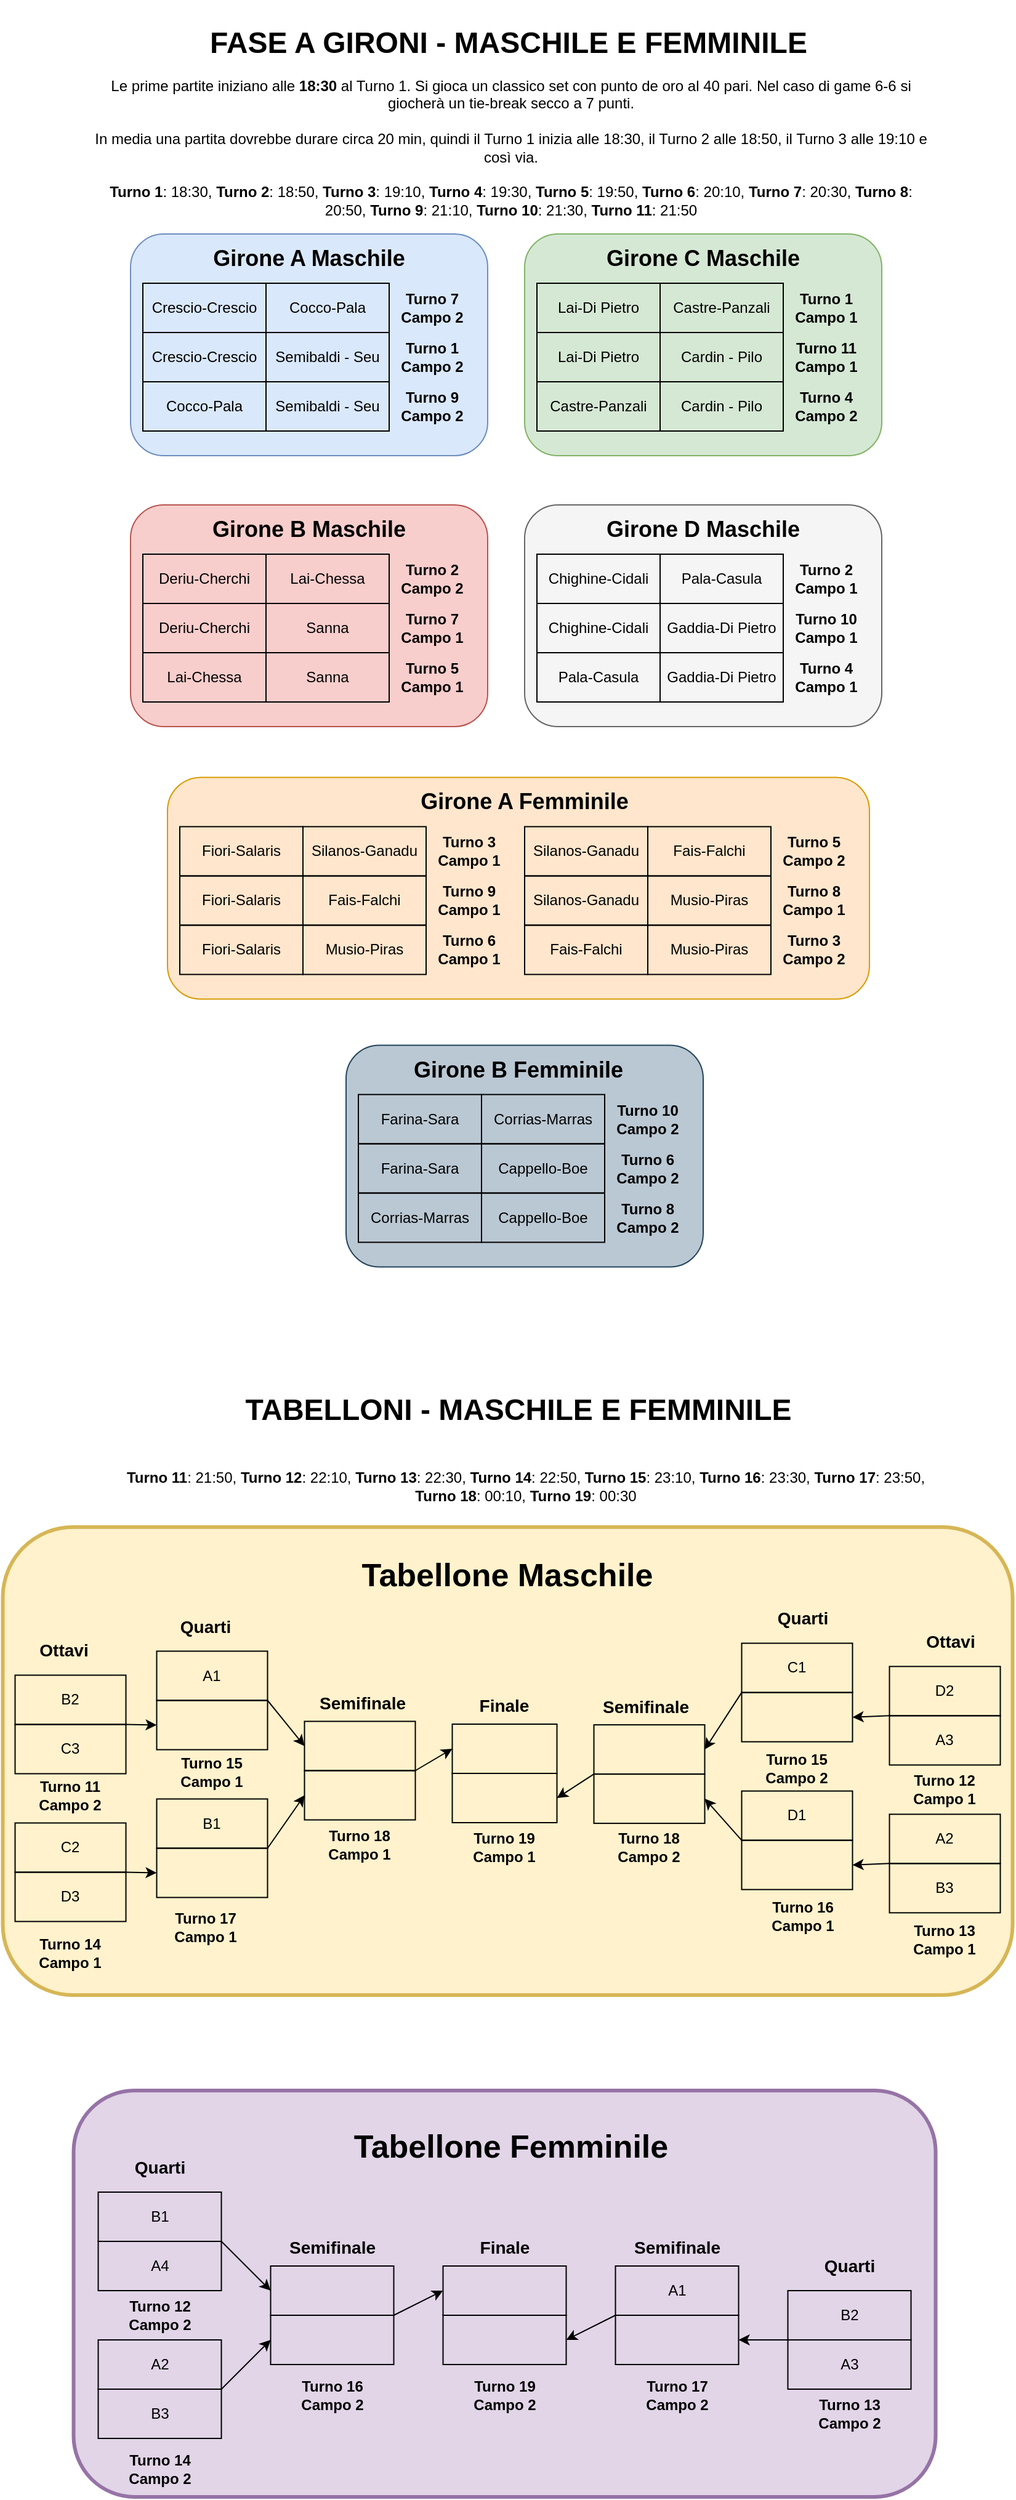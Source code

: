 <mxfile version="24.7.8">
  <diagram name="Page-1" id="IJISKyk7DGzWV0t8ksnG">
    <mxGraphModel dx="2419" dy="878" grid="1" gridSize="10" guides="1" tooltips="1" connect="1" arrows="1" fold="1" page="1" pageScale="1" pageWidth="850" pageHeight="1100" math="0" shadow="0">
      <root>
        <mxCell id="0" />
        <mxCell id="1" parent="0" />
        <mxCell id="NvWODb4dkaFiqPbID3Wd-205" value="" style="rounded=1;whiteSpace=wrap;html=1;fillColor=#e1d5e7;strokeColor=#9673a6;strokeWidth=3;" parent="1" vertex="1">
          <mxGeometry x="-776.25" y="1737.5" width="700" height="330" as="geometry" />
        </mxCell>
        <mxCell id="NvWODb4dkaFiqPbID3Wd-206" value="&lt;font style=&quot;font-size: 26px;&quot;&gt;&lt;b&gt;Tabellone Femminile&lt;br&gt;&lt;/b&gt;&lt;/font&gt;" style="text;html=1;align=center;verticalAlign=middle;whiteSpace=wrap;rounded=0;" parent="1" vertex="1">
          <mxGeometry x="-746.25" y="1762.5" width="650" height="40" as="geometry" />
        </mxCell>
        <mxCell id="NvWODb4dkaFiqPbID3Wd-200" value="" style="rounded=1;whiteSpace=wrap;html=1;fillColor=#f8cecc;strokeColor=#b85450;" parent="1" vertex="1">
          <mxGeometry x="-730" y="450" width="290" height="180" as="geometry" />
        </mxCell>
        <mxCell id="NvWODb4dkaFiqPbID3Wd-195" value="" style="rounded=1;whiteSpace=wrap;html=1;fillColor=#ffe6cc;strokeColor=#d79b00;" parent="1" vertex="1">
          <mxGeometry x="-700" y="671.25" width="570" height="180" as="geometry" />
        </mxCell>
        <mxCell id="NvWODb4dkaFiqPbID3Wd-202" value="" style="rounded=1;whiteSpace=wrap;html=1;fillColor=#fff2cc;strokeColor=#d6b656;glass=0;perimeterSpacing=0;strokeWidth=3;" parent="1" vertex="1">
          <mxGeometry x="-833.75" y="1280" width="820" height="380" as="geometry" />
        </mxCell>
        <mxCell id="NvWODb4dkaFiqPbID3Wd-196" value="" style="rounded=1;whiteSpace=wrap;html=1;fillColor=#bac8d3;strokeColor=#23445d;" parent="1" vertex="1">
          <mxGeometry x="-555" y="888.75" width="290" height="180" as="geometry" />
        </mxCell>
        <mxCell id="NvWODb4dkaFiqPbID3Wd-199" value="" style="rounded=1;whiteSpace=wrap;html=1;fillColor=#dae8fc;strokeColor=#6c8ebf;" parent="1" vertex="1">
          <mxGeometry x="-730" y="230" width="290" height="180" as="geometry" />
        </mxCell>
        <mxCell id="NvWODb4dkaFiqPbID3Wd-198" value="" style="rounded=1;whiteSpace=wrap;html=1;fillColor=#d5e8d4;strokeColor=#82b366;" parent="1" vertex="1">
          <mxGeometry x="-410" y="230" width="290" height="180" as="geometry" />
        </mxCell>
        <mxCell id="NvWODb4dkaFiqPbID3Wd-197" value="" style="rounded=1;whiteSpace=wrap;html=1;fillColor=#f5f5f5;fontColor=#333333;strokeColor=#666666;" parent="1" vertex="1">
          <mxGeometry x="-410" y="450" width="290" height="180" as="geometry" />
        </mxCell>
        <mxCell id="NvWODb4dkaFiqPbID3Wd-7" value="Crescio-Crescio" style="rounded=0;whiteSpace=wrap;html=1;fillColor=none;" parent="1" vertex="1">
          <mxGeometry x="-720" y="270" width="100" height="40" as="geometry" />
        </mxCell>
        <mxCell id="NvWODb4dkaFiqPbID3Wd-8" value="Cocco-Pala" style="rounded=0;whiteSpace=wrap;html=1;fillColor=none;" parent="1" vertex="1">
          <mxGeometry x="-620" y="270" width="100" height="40" as="geometry" />
        </mxCell>
        <mxCell id="NvWODb4dkaFiqPbID3Wd-9" value="Crescio-Crescio" style="rounded=0;whiteSpace=wrap;html=1;fillColor=none;" parent="1" vertex="1">
          <mxGeometry x="-720" y="310" width="100" height="40" as="geometry" />
        </mxCell>
        <mxCell id="NvWODb4dkaFiqPbID3Wd-10" value="Semibaldi - Seu" style="rounded=0;whiteSpace=wrap;html=1;fillColor=none;" parent="1" vertex="1">
          <mxGeometry x="-620" y="310" width="100" height="40" as="geometry" />
        </mxCell>
        <mxCell id="NvWODb4dkaFiqPbID3Wd-11" value="Cocco-Pala" style="rounded=0;whiteSpace=wrap;html=1;fillColor=none;" parent="1" vertex="1">
          <mxGeometry x="-720" y="350" width="100" height="40" as="geometry" />
        </mxCell>
        <mxCell id="NvWODb4dkaFiqPbID3Wd-12" value="Semibaldi - Seu" style="rounded=0;whiteSpace=wrap;html=1;fillColor=none;" parent="1" vertex="1">
          <mxGeometry x="-620" y="350" width="100" height="40" as="geometry" />
        </mxCell>
        <mxCell id="NvWODb4dkaFiqPbID3Wd-13" value="&lt;b&gt;&lt;font style=&quot;font-size: 18px;&quot;&gt;Girone A Maschile&lt;br&gt;&lt;/font&gt;&lt;/b&gt;" style="text;html=1;align=center;verticalAlign=middle;whiteSpace=wrap;rounded=0;" parent="1" vertex="1">
          <mxGeometry x="-720" y="230" width="270" height="40" as="geometry" />
        </mxCell>
        <mxCell id="NvWODb4dkaFiqPbID3Wd-14" value="Deriu-Cherchi" style="rounded=0;whiteSpace=wrap;html=1;fillColor=none;" parent="1" vertex="1">
          <mxGeometry x="-720" y="490" width="100" height="40" as="geometry" />
        </mxCell>
        <mxCell id="NvWODb4dkaFiqPbID3Wd-15" value="Lai-Chessa" style="rounded=0;whiteSpace=wrap;html=1;fillColor=none;" parent="1" vertex="1">
          <mxGeometry x="-620" y="490" width="100" height="40" as="geometry" />
        </mxCell>
        <mxCell id="NvWODb4dkaFiqPbID3Wd-16" value="Deriu-Cherchi" style="rounded=0;whiteSpace=wrap;html=1;fillColor=none;" parent="1" vertex="1">
          <mxGeometry x="-720" y="530" width="100" height="40" as="geometry" />
        </mxCell>
        <mxCell id="NvWODb4dkaFiqPbID3Wd-17" value="Sanna" style="rounded=0;whiteSpace=wrap;html=1;fillColor=none;" parent="1" vertex="1">
          <mxGeometry x="-620" y="530" width="100" height="40" as="geometry" />
        </mxCell>
        <mxCell id="NvWODb4dkaFiqPbID3Wd-18" value="Lai-Chessa" style="rounded=0;whiteSpace=wrap;html=1;fillColor=none;" parent="1" vertex="1">
          <mxGeometry x="-720" y="570" width="100" height="40" as="geometry" />
        </mxCell>
        <mxCell id="NvWODb4dkaFiqPbID3Wd-19" value="Sanna" style="rounded=0;whiteSpace=wrap;html=1;fillColor=none;" parent="1" vertex="1">
          <mxGeometry x="-620" y="570" width="100" height="40" as="geometry" />
        </mxCell>
        <mxCell id="NvWODb4dkaFiqPbID3Wd-20" value="&lt;b&gt;&lt;font style=&quot;font-size: 18px;&quot;&gt;Girone B Maschile&lt;br&gt;&lt;/font&gt;&lt;/b&gt;" style="text;html=1;align=center;verticalAlign=middle;whiteSpace=wrap;rounded=0;" parent="1" vertex="1">
          <mxGeometry x="-720" y="450" width="270" height="40" as="geometry" />
        </mxCell>
        <mxCell id="NvWODb4dkaFiqPbID3Wd-21" value="Lai-Di Pietro" style="rounded=0;whiteSpace=wrap;html=1;fillColor=none;" parent="1" vertex="1">
          <mxGeometry x="-400" y="270" width="100" height="40" as="geometry" />
        </mxCell>
        <mxCell id="NvWODb4dkaFiqPbID3Wd-22" value="Castre-Panzali" style="rounded=0;whiteSpace=wrap;html=1;fillColor=none;" parent="1" vertex="1">
          <mxGeometry x="-300" y="270" width="100" height="40" as="geometry" />
        </mxCell>
        <mxCell id="NvWODb4dkaFiqPbID3Wd-23" value="Lai-Di Pietro" style="rounded=0;whiteSpace=wrap;html=1;fillColor=none;" parent="1" vertex="1">
          <mxGeometry x="-400" y="310" width="100" height="40" as="geometry" />
        </mxCell>
        <mxCell id="NvWODb4dkaFiqPbID3Wd-24" value="Cardin - Pilo" style="rounded=0;whiteSpace=wrap;html=1;fillColor=none;" parent="1" vertex="1">
          <mxGeometry x="-300" y="310" width="100" height="40" as="geometry" />
        </mxCell>
        <mxCell id="NvWODb4dkaFiqPbID3Wd-25" value="Castre-Panzali" style="rounded=0;whiteSpace=wrap;html=1;fillColor=none;" parent="1" vertex="1">
          <mxGeometry x="-400" y="350" width="100" height="40" as="geometry" />
        </mxCell>
        <mxCell id="NvWODb4dkaFiqPbID3Wd-26" value="Cardin - Pilo" style="rounded=0;whiteSpace=wrap;html=1;fillColor=none;" parent="1" vertex="1">
          <mxGeometry x="-300" y="350" width="100" height="40" as="geometry" />
        </mxCell>
        <mxCell id="NvWODb4dkaFiqPbID3Wd-27" value="&lt;b&gt;&lt;font style=&quot;font-size: 18px;&quot;&gt;Girone C Maschile&lt;br&gt;&lt;/font&gt;&lt;/b&gt;" style="text;html=1;align=center;verticalAlign=middle;whiteSpace=wrap;rounded=0;" parent="1" vertex="1">
          <mxGeometry x="-400" y="230" width="270" height="40" as="geometry" />
        </mxCell>
        <mxCell id="NvWODb4dkaFiqPbID3Wd-28" value="Chighine-Cidali" style="rounded=0;whiteSpace=wrap;html=1;fillColor=none;" parent="1" vertex="1">
          <mxGeometry x="-400" y="490" width="100" height="40" as="geometry" />
        </mxCell>
        <mxCell id="NvWODb4dkaFiqPbID3Wd-29" value="Pala-Casula" style="rounded=0;whiteSpace=wrap;html=1;fillColor=none;" parent="1" vertex="1">
          <mxGeometry x="-300" y="490" width="100" height="40" as="geometry" />
        </mxCell>
        <mxCell id="NvWODb4dkaFiqPbID3Wd-30" value="Chighine-Cidali" style="rounded=0;whiteSpace=wrap;html=1;fillColor=none;" parent="1" vertex="1">
          <mxGeometry x="-400" y="530" width="100" height="40" as="geometry" />
        </mxCell>
        <mxCell id="NvWODb4dkaFiqPbID3Wd-31" value="Gaddia-Di Pietro" style="rounded=0;whiteSpace=wrap;html=1;fillColor=none;" parent="1" vertex="1">
          <mxGeometry x="-300" y="530" width="100" height="40" as="geometry" />
        </mxCell>
        <mxCell id="NvWODb4dkaFiqPbID3Wd-32" value="Pala-Casula" style="rounded=0;whiteSpace=wrap;html=1;fillColor=none;" parent="1" vertex="1">
          <mxGeometry x="-400" y="570" width="100" height="40" as="geometry" />
        </mxCell>
        <mxCell id="NvWODb4dkaFiqPbID3Wd-33" value="Gaddia-Di Pietro" style="rounded=0;whiteSpace=wrap;html=1;fillColor=none;" parent="1" vertex="1">
          <mxGeometry x="-300" y="570" width="100" height="40" as="geometry" />
        </mxCell>
        <mxCell id="NvWODb4dkaFiqPbID3Wd-34" value="&lt;b&gt;&lt;font style=&quot;font-size: 18px;&quot;&gt;Girone D Maschile&lt;br&gt;&lt;/font&gt;&lt;/b&gt;" style="text;html=1;align=center;verticalAlign=middle;whiteSpace=wrap;rounded=0;" parent="1" vertex="1">
          <mxGeometry x="-400" y="450" width="270" height="40" as="geometry" />
        </mxCell>
        <mxCell id="NvWODb4dkaFiqPbID3Wd-36" value="" style="rounded=0;whiteSpace=wrap;html=1;fillColor=none;" parent="1" vertex="1">
          <mxGeometry x="-588.75" y="1437.75" width="90" height="40" as="geometry" />
        </mxCell>
        <mxCell id="NvWODb4dkaFiqPbID3Wd-37" value="" style="rounded=0;whiteSpace=wrap;html=1;fillColor=none;" parent="1" vertex="1">
          <mxGeometry x="-588.75" y="1477.75" width="90" height="40" as="geometry" />
        </mxCell>
        <mxCell id="NvWODb4dkaFiqPbID3Wd-38" value="&lt;div&gt;A1&lt;br&gt;&lt;/div&gt;" style="rounded=0;whiteSpace=wrap;html=1;fillColor=none;" parent="1" vertex="1">
          <mxGeometry x="-708.75" y="1380.75" width="90" height="40" as="geometry" />
        </mxCell>
        <mxCell id="NvWODb4dkaFiqPbID3Wd-39" value="" style="rounded=0;whiteSpace=wrap;html=1;fillColor=none;" parent="1" vertex="1">
          <mxGeometry x="-708.75" y="1420.75" width="90" height="40" as="geometry" />
        </mxCell>
        <mxCell id="NvWODb4dkaFiqPbID3Wd-40" value="B1" style="rounded=0;whiteSpace=wrap;html=1;fillColor=none;" parent="1" vertex="1">
          <mxGeometry x="-708.75" y="1500.75" width="90" height="40" as="geometry" />
        </mxCell>
        <mxCell id="NvWODb4dkaFiqPbID3Wd-41" value="" style="rounded=0;whiteSpace=wrap;html=1;fillColor=none;" parent="1" vertex="1">
          <mxGeometry x="-708.75" y="1540.75" width="90" height="40" as="geometry" />
        </mxCell>
        <mxCell id="NvWODb4dkaFiqPbID3Wd-42" value="C2" style="rounded=0;whiteSpace=wrap;html=1;fillColor=none;" parent="1" vertex="1">
          <mxGeometry x="-823.75" y="1520.25" width="90" height="40" as="geometry" />
        </mxCell>
        <mxCell id="NvWODb4dkaFiqPbID3Wd-43" value="D3" style="rounded=0;whiteSpace=wrap;html=1;fillColor=none;" parent="1" vertex="1">
          <mxGeometry x="-823.75" y="1560.25" width="90" height="40" as="geometry" />
        </mxCell>
        <mxCell id="NvWODb4dkaFiqPbID3Wd-50" value="B2" style="rounded=0;whiteSpace=wrap;html=1;fillColor=none;" parent="1" vertex="1">
          <mxGeometry x="-823.75" y="1400.25" width="90" height="40" as="geometry" />
        </mxCell>
        <mxCell id="NvWODb4dkaFiqPbID3Wd-51" value="C3" style="rounded=0;whiteSpace=wrap;html=1;fillColor=none;" parent="1" vertex="1">
          <mxGeometry x="-823.75" y="1440.25" width="90" height="40" as="geometry" />
        </mxCell>
        <mxCell id="NvWODb4dkaFiqPbID3Wd-72" value="" style="rounded=0;whiteSpace=wrap;html=1;fillColor=none;" parent="1" vertex="1">
          <mxGeometry x="-468.75" y="1440" width="85" height="40" as="geometry" />
        </mxCell>
        <mxCell id="NvWODb4dkaFiqPbID3Wd-73" value="" style="rounded=0;whiteSpace=wrap;html=1;fillColor=none;" parent="1" vertex="1">
          <mxGeometry x="-468.75" y="1480" width="85" height="40" as="geometry" />
        </mxCell>
        <mxCell id="NvWODb4dkaFiqPbID3Wd-74" value="" style="rounded=0;whiteSpace=wrap;html=1;fillColor=none;" parent="1" vertex="1">
          <mxGeometry x="-353.75" y="1440.56" width="90" height="40" as="geometry" />
        </mxCell>
        <mxCell id="NvWODb4dkaFiqPbID3Wd-75" value="" style="rounded=0;whiteSpace=wrap;html=1;fillColor=none;" parent="1" vertex="1">
          <mxGeometry x="-353.75" y="1480.56" width="90" height="40" as="geometry" />
        </mxCell>
        <mxCell id="NvWODb4dkaFiqPbID3Wd-76" value="" style="endArrow=classic;html=1;rounded=0;exitX=1;exitY=1;exitDx=0;exitDy=0;" parent="1" source="NvWODb4dkaFiqPbID3Wd-36" edge="1">
          <mxGeometry width="50" height="50" relative="1" as="geometry">
            <mxPoint x="-448.75" y="1480" as="sourcePoint" />
            <mxPoint x="-468.75" y="1460" as="targetPoint" />
          </mxGeometry>
        </mxCell>
        <mxCell id="NvWODb4dkaFiqPbID3Wd-77" value="" style="endArrow=classic;html=1;rounded=0;exitX=0;exitY=0;exitDx=0;exitDy=0;entryX=1;entryY=0.5;entryDx=0;entryDy=0;" parent="1" source="NvWODb4dkaFiqPbID3Wd-75" target="NvWODb4dkaFiqPbID3Wd-73" edge="1">
          <mxGeometry width="50" height="50" relative="1" as="geometry">
            <mxPoint x="-498.75" y="1490" as="sourcePoint" />
            <mxPoint x="-458.75" y="1470" as="targetPoint" />
          </mxGeometry>
        </mxCell>
        <mxCell id="NvWODb4dkaFiqPbID3Wd-78" value="&lt;div&gt;&lt;b&gt;&lt;font style=&quot;font-size: 14px;&quot;&gt;Finale&lt;/font&gt;&lt;/b&gt;&lt;/div&gt;" style="text;html=1;align=center;verticalAlign=middle;whiteSpace=wrap;rounded=0;" parent="1" vertex="1">
          <mxGeometry x="-468.75" y="1410" width="85" height="30" as="geometry" />
        </mxCell>
        <mxCell id="NvWODb4dkaFiqPbID3Wd-80" value="&lt;b&gt;&lt;font style=&quot;font-size: 14px;&quot;&gt;Semifinale&lt;/font&gt;&lt;/b&gt;" style="text;html=1;align=center;verticalAlign=middle;whiteSpace=wrap;rounded=0;" parent="1" vertex="1">
          <mxGeometry x="-353.75" y="1410.56" width="85" height="30" as="geometry" />
        </mxCell>
        <mxCell id="NvWODb4dkaFiqPbID3Wd-81" value="&lt;b&gt;&lt;font style=&quot;font-size: 14px;&quot;&gt;Semifinale&lt;/font&gt;&lt;/b&gt;" style="text;html=1;align=center;verticalAlign=middle;whiteSpace=wrap;rounded=0;" parent="1" vertex="1">
          <mxGeometry x="-583.75" y="1407.75" width="85" height="30" as="geometry" />
        </mxCell>
        <mxCell id="NvWODb4dkaFiqPbID3Wd-82" value="" style="endArrow=classic;html=1;rounded=0;exitX=1;exitY=0;exitDx=0;exitDy=0;entryX=0;entryY=0.5;entryDx=0;entryDy=0;" parent="1" source="NvWODb4dkaFiqPbID3Wd-39" target="NvWODb4dkaFiqPbID3Wd-36" edge="1">
          <mxGeometry width="50" height="50" relative="1" as="geometry">
            <mxPoint x="-658.75" y="1567.75" as="sourcePoint" />
            <mxPoint x="-608.75" y="1517.75" as="targetPoint" />
          </mxGeometry>
        </mxCell>
        <mxCell id="NvWODb4dkaFiqPbID3Wd-83" value="" style="endArrow=classic;html=1;rounded=0;exitX=1;exitY=0;exitDx=0;exitDy=0;entryX=0;entryY=0.5;entryDx=0;entryDy=0;" parent="1" source="NvWODb4dkaFiqPbID3Wd-41" target="NvWODb4dkaFiqPbID3Wd-37" edge="1">
          <mxGeometry width="50" height="50" relative="1" as="geometry">
            <mxPoint x="-658.75" y="1567.75" as="sourcePoint" />
            <mxPoint x="-608.75" y="1517.75" as="targetPoint" />
          </mxGeometry>
        </mxCell>
        <mxCell id="NvWODb4dkaFiqPbID3Wd-85" value="&lt;div style=&quot;font-size: 13px;&quot;&gt;&lt;font size=&quot;1&quot;&gt;&lt;b style=&quot;font-size: 14px;&quot;&gt;Quarti&lt;/b&gt;&lt;/font&gt;&lt;/div&gt;" style="text;html=1;align=center;verticalAlign=middle;whiteSpace=wrap;rounded=0;" parent="1" vertex="1">
          <mxGeometry x="-718.75" y="1345.75" width="100" height="30" as="geometry" />
        </mxCell>
        <mxCell id="NvWODb4dkaFiqPbID3Wd-86" value="" style="endArrow=classic;html=1;rounded=0;exitX=1;exitY=0;exitDx=0;exitDy=0;entryX=0;entryY=0.5;entryDx=0;entryDy=0;" parent="1" source="NvWODb4dkaFiqPbID3Wd-43" target="NvWODb4dkaFiqPbID3Wd-41" edge="1">
          <mxGeometry width="50" height="50" relative="1" as="geometry">
            <mxPoint x="-578.75" y="1630.75" as="sourcePoint" />
            <mxPoint x="-528.75" y="1580.75" as="targetPoint" />
          </mxGeometry>
        </mxCell>
        <mxCell id="NvWODb4dkaFiqPbID3Wd-88" value="" style="endArrow=classic;html=1;rounded=0;exitX=1;exitY=0;exitDx=0;exitDy=0;entryX=0;entryY=0.5;entryDx=0;entryDy=0;" parent="1" source="NvWODb4dkaFiqPbID3Wd-51" target="NvWODb4dkaFiqPbID3Wd-39" edge="1">
          <mxGeometry width="50" height="50" relative="1" as="geometry">
            <mxPoint x="-758.75" y="1525.75" as="sourcePoint" />
            <mxPoint x="-708.75" y="1530.75" as="targetPoint" />
          </mxGeometry>
        </mxCell>
        <mxCell id="NvWODb4dkaFiqPbID3Wd-89" value="C1" style="rounded=0;whiteSpace=wrap;html=1;fillColor=none;" parent="1" vertex="1">
          <mxGeometry x="-233.75" y="1374.31" width="90" height="40" as="geometry" />
        </mxCell>
        <mxCell id="NvWODb4dkaFiqPbID3Wd-90" value="" style="rounded=0;whiteSpace=wrap;html=1;fillColor=none;" parent="1" vertex="1">
          <mxGeometry x="-233.75" y="1414.31" width="90" height="40" as="geometry" />
        </mxCell>
        <mxCell id="NvWODb4dkaFiqPbID3Wd-91" value="D1" style="rounded=0;whiteSpace=wrap;html=1;fillColor=none;" parent="1" vertex="1">
          <mxGeometry x="-233.75" y="1494.31" width="90" height="40" as="geometry" />
        </mxCell>
        <mxCell id="NvWODb4dkaFiqPbID3Wd-92" value="" style="rounded=0;whiteSpace=wrap;html=1;fillColor=none;" parent="1" vertex="1">
          <mxGeometry x="-233.75" y="1534.31" width="90" height="40" as="geometry" />
        </mxCell>
        <mxCell id="NvWODb4dkaFiqPbID3Wd-93" value="&lt;div style=&quot;font-size: 13px;&quot;&gt;&lt;font size=&quot;1&quot;&gt;&lt;b style=&quot;font-size: 14px;&quot;&gt;Quarti&lt;/b&gt;&lt;/font&gt;&lt;/div&gt;" style="text;html=1;align=center;verticalAlign=middle;whiteSpace=wrap;rounded=0;" parent="1" vertex="1">
          <mxGeometry x="-233.75" y="1339.31" width="100" height="30" as="geometry" />
        </mxCell>
        <mxCell id="NvWODb4dkaFiqPbID3Wd-94" value="" style="endArrow=classic;html=1;rounded=0;exitX=0;exitY=0;exitDx=0;exitDy=0;entryX=1;entryY=0.5;entryDx=0;entryDy=0;" parent="1" source="NvWODb4dkaFiqPbID3Wd-90" target="NvWODb4dkaFiqPbID3Wd-74" edge="1">
          <mxGeometry width="50" height="50" relative="1" as="geometry">
            <mxPoint x="-323.75" y="1600.56" as="sourcePoint" />
            <mxPoint x="-273.75" y="1550.56" as="targetPoint" />
          </mxGeometry>
        </mxCell>
        <mxCell id="NvWODb4dkaFiqPbID3Wd-95" value="" style="endArrow=classic;html=1;rounded=0;exitX=0;exitY=0;exitDx=0;exitDy=0;entryX=1;entryY=0.5;entryDx=0;entryDy=0;" parent="1" source="NvWODb4dkaFiqPbID3Wd-92" target="NvWODb4dkaFiqPbID3Wd-75" edge="1">
          <mxGeometry width="50" height="50" relative="1" as="geometry">
            <mxPoint x="-323.75" y="1600.56" as="sourcePoint" />
            <mxPoint x="-273.75" y="1550.56" as="targetPoint" />
          </mxGeometry>
        </mxCell>
        <mxCell id="NvWODb4dkaFiqPbID3Wd-96" value="A2" style="rounded=0;whiteSpace=wrap;html=1;fillColor=none;" parent="1" vertex="1">
          <mxGeometry x="-113.75" y="1513.18" width="90" height="40" as="geometry" />
        </mxCell>
        <mxCell id="NvWODb4dkaFiqPbID3Wd-97" value="B3" style="rounded=0;whiteSpace=wrap;html=1;fillColor=none;" parent="1" vertex="1">
          <mxGeometry x="-113.75" y="1553.18" width="90" height="40" as="geometry" />
        </mxCell>
        <mxCell id="NvWODb4dkaFiqPbID3Wd-98" value="D2" style="rounded=0;whiteSpace=wrap;html=1;fillColor=none;" parent="1" vertex="1">
          <mxGeometry x="-113.75" y="1393.18" width="90" height="40" as="geometry" />
        </mxCell>
        <mxCell id="NvWODb4dkaFiqPbID3Wd-99" value="A3" style="rounded=0;whiteSpace=wrap;html=1;fillColor=none;" parent="1" vertex="1">
          <mxGeometry x="-113.75" y="1433.18" width="90" height="40" as="geometry" />
        </mxCell>
        <mxCell id="NvWODb4dkaFiqPbID3Wd-102" value="" style="endArrow=classic;html=1;rounded=0;exitX=0;exitY=0;exitDx=0;exitDy=0;entryX=1;entryY=0.5;entryDx=0;entryDy=0;" parent="1" source="NvWODb4dkaFiqPbID3Wd-99" target="NvWODb4dkaFiqPbID3Wd-90" edge="1">
          <mxGeometry width="50" height="50" relative="1" as="geometry">
            <mxPoint x="-503.75" y="1639.31" as="sourcePoint" />
            <mxPoint x="-453.75" y="1589.31" as="targetPoint" />
          </mxGeometry>
        </mxCell>
        <mxCell id="NvWODb4dkaFiqPbID3Wd-103" value="" style="endArrow=classic;html=1;rounded=0;exitX=0;exitY=0;exitDx=0;exitDy=0;entryX=1;entryY=0.5;entryDx=0;entryDy=0;" parent="1" source="NvWODb4dkaFiqPbID3Wd-97" target="NvWODb4dkaFiqPbID3Wd-92" edge="1">
          <mxGeometry width="50" height="50" relative="1" as="geometry">
            <mxPoint x="-333.75" y="1659.31" as="sourcePoint" />
            <mxPoint x="-283.75" y="1609.31" as="targetPoint" />
          </mxGeometry>
        </mxCell>
        <mxCell id="NvWODb4dkaFiqPbID3Wd-104" value="&lt;font style=&quot;font-size: 14px;&quot;&gt;&lt;b&gt;Ottavi&lt;/b&gt;&lt;/font&gt;" style="text;html=1;align=center;verticalAlign=middle;whiteSpace=wrap;rounded=0;" parent="1" vertex="1">
          <mxGeometry x="-833.75" y="1365.25" width="100" height="30" as="geometry" />
        </mxCell>
        <mxCell id="NvWODb4dkaFiqPbID3Wd-105" value="&lt;font style=&quot;font-size: 14px;&quot;&gt;&lt;b&gt;Ottavi&lt;/b&gt;&lt;/font&gt;" style="text;html=1;align=center;verticalAlign=middle;whiteSpace=wrap;rounded=0;" parent="1" vertex="1">
          <mxGeometry x="-113.75" y="1358.18" width="100" height="30" as="geometry" />
        </mxCell>
        <mxCell id="NvWODb4dkaFiqPbID3Wd-114" value="Fiori-Salaris" style="rounded=0;whiteSpace=wrap;html=1;fillColor=none;" parent="1" vertex="1">
          <mxGeometry x="-690" y="711.25" width="100" height="40" as="geometry" />
        </mxCell>
        <mxCell id="NvWODb4dkaFiqPbID3Wd-115" value="Silanos-Ganadu" style="rounded=0;whiteSpace=wrap;html=1;fillColor=none;" parent="1" vertex="1">
          <mxGeometry x="-590" y="711.25" width="100" height="40" as="geometry" />
        </mxCell>
        <mxCell id="NvWODb4dkaFiqPbID3Wd-116" value="Fiori-Salaris" style="rounded=0;whiteSpace=wrap;html=1;fillColor=none;" parent="1" vertex="1">
          <mxGeometry x="-690" y="751.25" width="100" height="40" as="geometry" />
        </mxCell>
        <mxCell id="NvWODb4dkaFiqPbID3Wd-117" value="Fais-Falchi" style="rounded=0;whiteSpace=wrap;html=1;fillColor=none;" parent="1" vertex="1">
          <mxGeometry x="-590" y="751.25" width="100" height="40" as="geometry" />
        </mxCell>
        <mxCell id="NvWODb4dkaFiqPbID3Wd-118" value="Fiori-Salaris" style="rounded=0;whiteSpace=wrap;html=1;fillColor=none;" parent="1" vertex="1">
          <mxGeometry x="-690" y="791.25" width="100" height="40" as="geometry" />
        </mxCell>
        <mxCell id="NvWODb4dkaFiqPbID3Wd-119" value="Musio-Piras" style="rounded=0;whiteSpace=wrap;html=1;fillColor=none;" parent="1" vertex="1">
          <mxGeometry x="-590" y="791.25" width="100" height="40" as="geometry" />
        </mxCell>
        <mxCell id="NvWODb4dkaFiqPbID3Wd-120" value="&lt;b&gt;&lt;font style=&quot;font-size: 18px;&quot;&gt;Girone A Femminile&lt;br&gt;&lt;/font&gt;&lt;/b&gt;" style="text;html=1;align=center;verticalAlign=middle;whiteSpace=wrap;rounded=0;" parent="1" vertex="1">
          <mxGeometry x="-690" y="671.25" width="560" height="40" as="geometry" />
        </mxCell>
        <mxCell id="NvWODb4dkaFiqPbID3Wd-139" value="&lt;b&gt;&lt;font style=&quot;font-size: 18px;&quot;&gt;Girone B Femminile&lt;br&gt;&lt;/font&gt;&lt;/b&gt;" style="text;html=1;align=center;verticalAlign=middle;whiteSpace=wrap;rounded=0;" parent="1" vertex="1">
          <mxGeometry x="-545" y="888.75" width="260" height="40" as="geometry" />
        </mxCell>
        <mxCell id="NvWODb4dkaFiqPbID3Wd-140" value="" style="rounded=0;whiteSpace=wrap;html=1;fillColor=none;" parent="1" vertex="1">
          <mxGeometry x="-616.25" y="1880" width="100" height="40" as="geometry" />
        </mxCell>
        <mxCell id="NvWODb4dkaFiqPbID3Wd-141" value="" style="rounded=0;whiteSpace=wrap;html=1;fillColor=none;" parent="1" vertex="1">
          <mxGeometry x="-616.25" y="1920" width="100" height="40" as="geometry" />
        </mxCell>
        <mxCell id="NvWODb4dkaFiqPbID3Wd-142" value="B1" style="rounded=0;whiteSpace=wrap;html=1;fillColor=none;" parent="1" vertex="1">
          <mxGeometry x="-756.25" y="1820" width="100" height="40" as="geometry" />
        </mxCell>
        <mxCell id="NvWODb4dkaFiqPbID3Wd-143" value="A4" style="rounded=0;whiteSpace=wrap;html=1;fillColor=none;" parent="1" vertex="1">
          <mxGeometry x="-756.25" y="1860" width="100" height="40" as="geometry" />
        </mxCell>
        <mxCell id="NvWODb4dkaFiqPbID3Wd-144" value="A2" style="rounded=0;whiteSpace=wrap;html=1;fillColor=none;" parent="1" vertex="1">
          <mxGeometry x="-756.25" y="1940" width="100" height="40" as="geometry" />
        </mxCell>
        <mxCell id="NvWODb4dkaFiqPbID3Wd-145" value="B3" style="rounded=0;whiteSpace=wrap;html=1;fillColor=none;" parent="1" vertex="1">
          <mxGeometry x="-756.25" y="1980" width="100" height="40" as="geometry" />
        </mxCell>
        <mxCell id="NvWODb4dkaFiqPbID3Wd-146" value="" style="rounded=0;whiteSpace=wrap;html=1;fillColor=none;" parent="1" vertex="1">
          <mxGeometry x="-476.25" y="1880" width="100" height="40" as="geometry" />
        </mxCell>
        <mxCell id="NvWODb4dkaFiqPbID3Wd-147" value="" style="rounded=0;whiteSpace=wrap;html=1;fillColor=none;" parent="1" vertex="1">
          <mxGeometry x="-476.25" y="1920" width="100" height="40" as="geometry" />
        </mxCell>
        <mxCell id="NvWODb4dkaFiqPbID3Wd-148" value="A1" style="rounded=0;whiteSpace=wrap;html=1;fillColor=none;" parent="1" vertex="1">
          <mxGeometry x="-336.25" y="1880" width="100" height="40" as="geometry" />
        </mxCell>
        <mxCell id="NvWODb4dkaFiqPbID3Wd-149" value="" style="rounded=0;whiteSpace=wrap;html=1;fillColor=none;" parent="1" vertex="1">
          <mxGeometry x="-336.25" y="1920" width="100" height="40" as="geometry" />
        </mxCell>
        <mxCell id="NvWODb4dkaFiqPbID3Wd-150" value="" style="endArrow=classic;html=1;rounded=0;exitX=1;exitY=1;exitDx=0;exitDy=0;" parent="1" source="NvWODb4dkaFiqPbID3Wd-140" edge="1">
          <mxGeometry width="50" height="50" relative="1" as="geometry">
            <mxPoint x="-456.25" y="1920" as="sourcePoint" />
            <mxPoint x="-476.25" y="1900" as="targetPoint" />
          </mxGeometry>
        </mxCell>
        <mxCell id="NvWODb4dkaFiqPbID3Wd-151" value="" style="endArrow=classic;html=1;rounded=0;exitX=0;exitY=0;exitDx=0;exitDy=0;entryX=1;entryY=0.5;entryDx=0;entryDy=0;" parent="1" source="NvWODb4dkaFiqPbID3Wd-149" target="NvWODb4dkaFiqPbID3Wd-147" edge="1">
          <mxGeometry width="50" height="50" relative="1" as="geometry">
            <mxPoint x="-506.25" y="1930" as="sourcePoint" />
            <mxPoint x="-466.25" y="1910" as="targetPoint" />
          </mxGeometry>
        </mxCell>
        <mxCell id="NvWODb4dkaFiqPbID3Wd-152" value="&lt;div&gt;&lt;b&gt;&lt;font style=&quot;font-size: 14px;&quot;&gt;Finale&lt;/font&gt;&lt;/b&gt;&lt;/div&gt;" style="text;html=1;align=center;verticalAlign=middle;whiteSpace=wrap;rounded=0;" parent="1" vertex="1">
          <mxGeometry x="-476.25" y="1850" width="100" height="30" as="geometry" />
        </mxCell>
        <mxCell id="NvWODb4dkaFiqPbID3Wd-153" value="&lt;b&gt;&lt;font style=&quot;font-size: 14px;&quot;&gt;Semifinale&lt;/font&gt;&lt;/b&gt;" style="text;html=1;align=center;verticalAlign=middle;whiteSpace=wrap;rounded=0;" parent="1" vertex="1">
          <mxGeometry x="-336.25" y="1850" width="100" height="30" as="geometry" />
        </mxCell>
        <mxCell id="NvWODb4dkaFiqPbID3Wd-154" value="&lt;b&gt;&lt;font style=&quot;font-size: 14px;&quot;&gt;Semifinale&lt;/font&gt;&lt;/b&gt;" style="text;html=1;align=center;verticalAlign=middle;whiteSpace=wrap;rounded=0;" parent="1" vertex="1">
          <mxGeometry x="-616.25" y="1850" width="100" height="30" as="geometry" />
        </mxCell>
        <mxCell id="NvWODb4dkaFiqPbID3Wd-155" value="" style="endArrow=classic;html=1;rounded=0;exitX=1;exitY=0;exitDx=0;exitDy=0;entryX=0;entryY=0.5;entryDx=0;entryDy=0;" parent="1" source="NvWODb4dkaFiqPbID3Wd-143" target="NvWODb4dkaFiqPbID3Wd-140" edge="1">
          <mxGeometry width="50" height="50" relative="1" as="geometry">
            <mxPoint x="-676.25" y="2010" as="sourcePoint" />
            <mxPoint x="-626.25" y="1960" as="targetPoint" />
          </mxGeometry>
        </mxCell>
        <mxCell id="NvWODb4dkaFiqPbID3Wd-156" value="" style="endArrow=classic;html=1;rounded=0;exitX=1;exitY=0;exitDx=0;exitDy=0;entryX=0;entryY=0.5;entryDx=0;entryDy=0;" parent="1" source="NvWODb4dkaFiqPbID3Wd-145" target="NvWODb4dkaFiqPbID3Wd-141" edge="1">
          <mxGeometry width="50" height="50" relative="1" as="geometry">
            <mxPoint x="-676.25" y="2010" as="sourcePoint" />
            <mxPoint x="-626.25" y="1960" as="targetPoint" />
          </mxGeometry>
        </mxCell>
        <mxCell id="NvWODb4dkaFiqPbID3Wd-157" value="&lt;div style=&quot;font-size: 13px;&quot;&gt;&lt;font size=&quot;1&quot;&gt;&lt;b style=&quot;font-size: 14px;&quot;&gt;Quarti&lt;/b&gt;&lt;/font&gt;&lt;/div&gt;" style="text;html=1;align=center;verticalAlign=middle;whiteSpace=wrap;rounded=0;" parent="1" vertex="1">
          <mxGeometry x="-756.25" y="1785" width="100" height="30" as="geometry" />
        </mxCell>
        <mxCell id="NvWODb4dkaFiqPbID3Wd-160" value="&lt;div&gt;B2&lt;br&gt;&lt;/div&gt;" style="rounded=0;whiteSpace=wrap;html=1;fillColor=none;" parent="1" vertex="1">
          <mxGeometry x="-196.25" y="1900" width="100" height="40" as="geometry" />
        </mxCell>
        <mxCell id="NvWODb4dkaFiqPbID3Wd-161" value="A3" style="rounded=0;whiteSpace=wrap;html=1;fillColor=none;" parent="1" vertex="1">
          <mxGeometry x="-196.25" y="1940" width="100" height="40" as="geometry" />
        </mxCell>
        <mxCell id="NvWODb4dkaFiqPbID3Wd-162" value="&lt;div style=&quot;font-size: 13px;&quot;&gt;&lt;font size=&quot;1&quot;&gt;&lt;b style=&quot;font-size: 14px;&quot;&gt;Quarti&lt;/b&gt;&lt;/font&gt;&lt;/div&gt;" style="text;html=1;align=center;verticalAlign=middle;whiteSpace=wrap;rounded=0;" parent="1" vertex="1">
          <mxGeometry x="-196.25" y="1865" width="100" height="30" as="geometry" />
        </mxCell>
        <mxCell id="NvWODb4dkaFiqPbID3Wd-164" value="" style="endArrow=classic;html=1;rounded=0;exitX=0;exitY=0;exitDx=0;exitDy=0;entryX=1;entryY=0.5;entryDx=0;entryDy=0;" parent="1" source="NvWODb4dkaFiqPbID3Wd-161" target="NvWODb4dkaFiqPbID3Wd-149" edge="1">
          <mxGeometry width="50" height="50" relative="1" as="geometry">
            <mxPoint x="-306.25" y="2040" as="sourcePoint" />
            <mxPoint x="-256.25" y="1990" as="targetPoint" />
          </mxGeometry>
        </mxCell>
        <mxCell id="NvWODb4dkaFiqPbID3Wd-165" value="Silanos-Ganadu" style="rounded=0;whiteSpace=wrap;html=1;fillColor=none;" parent="1" vertex="1">
          <mxGeometry x="-410" y="711.25" width="100" height="40" as="geometry" />
        </mxCell>
        <mxCell id="NvWODb4dkaFiqPbID3Wd-166" value="Fais-Falchi" style="rounded=0;whiteSpace=wrap;html=1;fillColor=none;" parent="1" vertex="1">
          <mxGeometry x="-310" y="711.25" width="100" height="40" as="geometry" />
        </mxCell>
        <mxCell id="NvWODb4dkaFiqPbID3Wd-167" value="Silanos-Ganadu" style="rounded=0;whiteSpace=wrap;html=1;fillColor=none;" parent="1" vertex="1">
          <mxGeometry x="-410" y="751.25" width="100" height="40" as="geometry" />
        </mxCell>
        <mxCell id="NvWODb4dkaFiqPbID3Wd-168" value="Musio-Piras" style="rounded=0;whiteSpace=wrap;html=1;fillColor=none;" parent="1" vertex="1">
          <mxGeometry x="-310" y="751.25" width="100" height="40" as="geometry" />
        </mxCell>
        <mxCell id="NvWODb4dkaFiqPbID3Wd-169" value="Fais-Falchi" style="rounded=0;whiteSpace=wrap;html=1;fillColor=none;" parent="1" vertex="1">
          <mxGeometry x="-410" y="791.25" width="100" height="40" as="geometry" />
        </mxCell>
        <mxCell id="NvWODb4dkaFiqPbID3Wd-170" value="Musio-Piras" style="rounded=0;whiteSpace=wrap;html=1;fillColor=none;" parent="1" vertex="1">
          <mxGeometry x="-310" y="791.25" width="100" height="40" as="geometry" />
        </mxCell>
        <mxCell id="NvWODb4dkaFiqPbID3Wd-183" value="Farina-Sara" style="rounded=0;whiteSpace=wrap;html=1;fillColor=none;" parent="1" vertex="1">
          <mxGeometry x="-545" y="928.75" width="100" height="40" as="geometry" />
        </mxCell>
        <mxCell id="NvWODb4dkaFiqPbID3Wd-184" value="Corrias-Marras" style="rounded=0;whiteSpace=wrap;html=1;fillColor=none;" parent="1" vertex="1">
          <mxGeometry x="-445" y="928.75" width="100" height="40" as="geometry" />
        </mxCell>
        <mxCell id="NvWODb4dkaFiqPbID3Wd-185" value="Farina-Sara" style="rounded=0;whiteSpace=wrap;html=1;fillColor=none;" parent="1" vertex="1">
          <mxGeometry x="-545" y="968.75" width="100" height="40" as="geometry" />
        </mxCell>
        <mxCell id="NvWODb4dkaFiqPbID3Wd-186" value="Cappello-Boe" style="rounded=0;whiteSpace=wrap;html=1;fillColor=none;" parent="1" vertex="1">
          <mxGeometry x="-445" y="968.75" width="100" height="40" as="geometry" />
        </mxCell>
        <mxCell id="NvWODb4dkaFiqPbID3Wd-187" value="Corrias-Marras" style="rounded=0;whiteSpace=wrap;html=1;fillColor=none;" parent="1" vertex="1">
          <mxGeometry x="-545" y="1008.75" width="100" height="40" as="geometry" />
        </mxCell>
        <mxCell id="NvWODb4dkaFiqPbID3Wd-188" value="Cappello-Boe" style="rounded=0;whiteSpace=wrap;html=1;fillColor=none;" parent="1" vertex="1">
          <mxGeometry x="-445" y="1008.75" width="100" height="40" as="geometry" />
        </mxCell>
        <mxCell id="NvWODb4dkaFiqPbID3Wd-204" value="&lt;font style=&quot;font-size: 26px;&quot;&gt;&lt;b&gt;Tabellone Maschile&lt;br&gt;&lt;/b&gt;&lt;/font&gt;" style="text;html=1;align=center;verticalAlign=middle;whiteSpace=wrap;rounded=0;" parent="1" vertex="1">
          <mxGeometry x="-808.75" y="1299.31" width="770" height="40" as="geometry" />
        </mxCell>
        <mxCell id="NvWODb4dkaFiqPbID3Wd-231" value="Turno 11&lt;br&gt;Campo 2" style="text;html=1;align=center;verticalAlign=middle;whiteSpace=wrap;rounded=0;fontStyle=1" parent="1" vertex="1">
          <mxGeometry x="-823.75" y="1483.18" width="90" height="30" as="geometry" />
        </mxCell>
        <mxCell id="NvWODb4dkaFiqPbID3Wd-232" value="Turno 14&lt;br&gt;Campo 1" style="text;html=1;align=center;verticalAlign=middle;whiteSpace=wrap;rounded=0;fontStyle=1" parent="1" vertex="1">
          <mxGeometry x="-823.75" y="1610.75" width="90" height="30" as="geometry" />
        </mxCell>
        <mxCell id="NvWODb4dkaFiqPbID3Wd-233" value="Turno 15&lt;br&gt;Campo 1" style="text;html=1;align=center;verticalAlign=middle;whiteSpace=wrap;rounded=0;fontStyle=1" parent="1" vertex="1">
          <mxGeometry x="-708.75" y="1464.31" width="90" height="30" as="geometry" />
        </mxCell>
        <mxCell id="NvWODb4dkaFiqPbID3Wd-234" value="Turno 17&lt;br&gt;Campo 1" style="text;html=1;align=center;verticalAlign=middle;whiteSpace=wrap;rounded=0;fontStyle=1" parent="1" vertex="1">
          <mxGeometry x="-718.75" y="1590" width="100" height="30" as="geometry" />
        </mxCell>
        <mxCell id="NvWODb4dkaFiqPbID3Wd-235" value="Turno 18&lt;br&gt;Campo 1" style="text;html=1;align=center;verticalAlign=middle;whiteSpace=wrap;rounded=0;fontStyle=1" parent="1" vertex="1">
          <mxGeometry x="-588.75" y="1523.18" width="90" height="30" as="geometry" />
        </mxCell>
        <mxCell id="NvWODb4dkaFiqPbID3Wd-236" value="Turno 19&lt;br&gt;Campo 1" style="text;html=1;align=center;verticalAlign=middle;whiteSpace=wrap;rounded=0;fontStyle=1" parent="1" vertex="1">
          <mxGeometry x="-468.75" y="1525.25" width="85" height="30" as="geometry" />
        </mxCell>
        <mxCell id="NvWODb4dkaFiqPbID3Wd-237" value="Turno 18&lt;br&gt;Campo 2" style="text;html=1;align=center;verticalAlign=middle;whiteSpace=wrap;rounded=0;fontStyle=1" parent="1" vertex="1">
          <mxGeometry x="-353.75" y="1525.25" width="90" height="30" as="geometry" />
        </mxCell>
        <mxCell id="NvWODb4dkaFiqPbID3Wd-238" value="Turno 16&lt;br&gt;Campo 1" style="text;html=1;align=center;verticalAlign=middle;whiteSpace=wrap;rounded=0;fontStyle=1" parent="1" vertex="1">
          <mxGeometry x="-233.75" y="1580.75" width="100" height="30" as="geometry" />
        </mxCell>
        <mxCell id="NvWODb4dkaFiqPbID3Wd-239" value="Turno 15&lt;br&gt;Campo 2" style="text;html=1;align=center;verticalAlign=middle;whiteSpace=wrap;rounded=0;fontStyle=1" parent="1" vertex="1">
          <mxGeometry x="-233.75" y="1460.75" width="90" height="30" as="geometry" />
        </mxCell>
        <mxCell id="NvWODb4dkaFiqPbID3Wd-240" value="Turno 12&lt;br&gt;Campo 1" style="text;html=1;align=center;verticalAlign=middle;whiteSpace=wrap;rounded=0;fontStyle=1" parent="1" vertex="1">
          <mxGeometry x="-113.75" y="1477.75" width="90" height="30" as="geometry" />
        </mxCell>
        <mxCell id="NvWODb4dkaFiqPbID3Wd-241" value="Turno 13&lt;br&gt;Campo 1" style="text;html=1;align=center;verticalAlign=middle;whiteSpace=wrap;rounded=0;fontStyle=1" parent="1" vertex="1">
          <mxGeometry x="-113.75" y="1600.25" width="90" height="30" as="geometry" />
        </mxCell>
        <mxCell id="NvWODb4dkaFiqPbID3Wd-242" value="Turno 12&lt;br&gt;Campo 2" style="text;html=1;align=center;verticalAlign=middle;whiteSpace=wrap;rounded=0;fontStyle=1" parent="1" vertex="1">
          <mxGeometry x="-756.25" y="1905" width="100" height="30" as="geometry" />
        </mxCell>
        <mxCell id="NvWODb4dkaFiqPbID3Wd-243" value="Turno 14&lt;br&gt;Campo 2" style="text;html=1;align=center;verticalAlign=middle;whiteSpace=wrap;rounded=0;fontStyle=1" parent="1" vertex="1">
          <mxGeometry x="-756.25" y="2030" width="100" height="30" as="geometry" />
        </mxCell>
        <mxCell id="NvWODb4dkaFiqPbID3Wd-244" value="Turno 16&lt;br&gt;Campo 2" style="text;html=1;align=center;verticalAlign=middle;whiteSpace=wrap;rounded=0;fontStyle=1" parent="1" vertex="1">
          <mxGeometry x="-616.25" y="1970" width="100" height="30" as="geometry" />
        </mxCell>
        <mxCell id="NvWODb4dkaFiqPbID3Wd-245" value="Turno 19&lt;br&gt;Campo 2" style="text;html=1;align=center;verticalAlign=middle;whiteSpace=wrap;rounded=0;fontStyle=1" parent="1" vertex="1">
          <mxGeometry x="-476.25" y="1970" width="100" height="30" as="geometry" />
        </mxCell>
        <mxCell id="NvWODb4dkaFiqPbID3Wd-246" value="Turno 17&lt;br&gt;Campo 2" style="text;html=1;align=center;verticalAlign=middle;whiteSpace=wrap;rounded=0;fontStyle=1" parent="1" vertex="1">
          <mxGeometry x="-336.25" y="1970" width="100" height="30" as="geometry" />
        </mxCell>
        <mxCell id="NvWODb4dkaFiqPbID3Wd-250" value="&amp;nbsp;" style="text;whiteSpace=wrap;html=1;" parent="1" vertex="1">
          <mxGeometry x="-200" y="310" width="40" height="40" as="geometry" />
        </mxCell>
        <mxCell id="NvWODb4dkaFiqPbID3Wd-252" value="Turno 13&lt;br&gt;Campo 2" style="text;html=1;align=center;verticalAlign=middle;whiteSpace=wrap;rounded=0;fontStyle=1" parent="1" vertex="1">
          <mxGeometry x="-196.25" y="1985" width="100" height="30" as="geometry" />
        </mxCell>
        <mxCell id="NvWODb4dkaFiqPbID3Wd-253" value="Turno 1&lt;br&gt;Campo 2" style="text;html=1;align=center;verticalAlign=middle;whiteSpace=wrap;rounded=0;fontStyle=1" parent="1" vertex="1">
          <mxGeometry x="-520" y="310" width="70" height="40" as="geometry" />
        </mxCell>
        <mxCell id="NvWODb4dkaFiqPbID3Wd-255" value="Turno 1&lt;br&gt;Campo 1" style="text;html=1;align=center;verticalAlign=middle;whiteSpace=wrap;rounded=0;fontStyle=1" parent="1" vertex="1">
          <mxGeometry x="-200" y="270" width="70" height="40" as="geometry" />
        </mxCell>
        <mxCell id="NvWODb4dkaFiqPbID3Wd-256" value="Turno 3&lt;br&gt;Campo 1" style="text;html=1;align=center;verticalAlign=middle;whiteSpace=wrap;rounded=0;fontStyle=1" parent="1" vertex="1">
          <mxGeometry x="-490" y="711.25" width="70" height="40" as="geometry" />
        </mxCell>
        <mxCell id="NvWODb4dkaFiqPbID3Wd-257" value="Turno 2&lt;br&gt;Campo 2" style="text;html=1;align=center;verticalAlign=middle;whiteSpace=wrap;rounded=0;fontStyle=1" parent="1" vertex="1">
          <mxGeometry x="-520" y="490" width="70" height="40" as="geometry" />
        </mxCell>
        <mxCell id="NvWODb4dkaFiqPbID3Wd-258" value="Turno 2&lt;br&gt;Campo 1" style="text;html=1;align=center;verticalAlign=middle;whiteSpace=wrap;rounded=0;fontStyle=1" parent="1" vertex="1">
          <mxGeometry x="-200" y="490" width="70" height="40" as="geometry" />
        </mxCell>
        <mxCell id="NvWODb4dkaFiqPbID3Wd-259" value="Turno 3&lt;br&gt;Campo 2" style="text;html=1;align=center;verticalAlign=middle;whiteSpace=wrap;rounded=0;fontStyle=1" parent="1" vertex="1">
          <mxGeometry x="-210" y="791.25" width="70" height="40" as="geometry" />
        </mxCell>
        <mxCell id="NvWODb4dkaFiqPbID3Wd-260" value="Turno 4&lt;br&gt;Campo 2" style="text;html=1;align=center;verticalAlign=middle;whiteSpace=wrap;rounded=0;fontStyle=1" parent="1" vertex="1">
          <mxGeometry x="-200" y="350" width="70" height="40" as="geometry" />
        </mxCell>
        <mxCell id="NvWODb4dkaFiqPbID3Wd-261" value="Turno 4&lt;br&gt;Campo 1" style="text;html=1;align=center;verticalAlign=middle;whiteSpace=wrap;rounded=0;fontStyle=1" parent="1" vertex="1">
          <mxGeometry x="-200" y="570" width="70" height="40" as="geometry" />
        </mxCell>
        <mxCell id="NvWODb4dkaFiqPbID3Wd-262" value="Turno 5&lt;br&gt;Campo 2" style="text;html=1;align=center;verticalAlign=middle;whiteSpace=wrap;rounded=0;fontStyle=1" parent="1" vertex="1">
          <mxGeometry x="-210" y="711.25" width="70" height="40" as="geometry" />
        </mxCell>
        <mxCell id="NvWODb4dkaFiqPbID3Wd-263" value="Turno 5&lt;br&gt;Campo 1" style="text;html=1;align=center;verticalAlign=middle;whiteSpace=wrap;rounded=0;fontStyle=1" parent="1" vertex="1">
          <mxGeometry x="-520" y="570" width="70" height="40" as="geometry" />
        </mxCell>
        <mxCell id="NvWODb4dkaFiqPbID3Wd-264" value="Turno 6&lt;br&gt;Campo 1" style="text;html=1;align=center;verticalAlign=middle;whiteSpace=wrap;rounded=0;fontStyle=1" parent="1" vertex="1">
          <mxGeometry x="-490" y="791.25" width="70" height="40" as="geometry" />
        </mxCell>
        <mxCell id="NvWODb4dkaFiqPbID3Wd-265" value="Turno 6&lt;br&gt;Campo 2" style="text;html=1;align=center;verticalAlign=middle;whiteSpace=wrap;rounded=0;fontStyle=1" parent="1" vertex="1">
          <mxGeometry x="-345" y="968.75" width="70" height="40" as="geometry" />
        </mxCell>
        <mxCell id="NvWODb4dkaFiqPbID3Wd-266" value="Turno 7&lt;br&gt;Campo 1" style="text;html=1;align=center;verticalAlign=middle;whiteSpace=wrap;rounded=0;fontStyle=1" parent="1" vertex="1">
          <mxGeometry x="-520" y="530" width="70" height="40" as="geometry" />
        </mxCell>
        <mxCell id="NvWODb4dkaFiqPbID3Wd-267" value="Turno 7&lt;br&gt;Campo 2" style="text;html=1;align=center;verticalAlign=middle;whiteSpace=wrap;rounded=0;fontStyle=1" parent="1" vertex="1">
          <mxGeometry x="-520" y="270" width="70" height="40" as="geometry" />
        </mxCell>
        <mxCell id="NvWODb4dkaFiqPbID3Wd-268" value="Turno 8&lt;br&gt;Campo 1" style="text;html=1;align=center;verticalAlign=middle;whiteSpace=wrap;rounded=0;fontStyle=1" parent="1" vertex="1">
          <mxGeometry x="-210" y="751.25" width="70" height="40" as="geometry" />
        </mxCell>
        <mxCell id="NvWODb4dkaFiqPbID3Wd-269" value="Turno 8&lt;br&gt;Campo 2" style="text;html=1;align=center;verticalAlign=middle;whiteSpace=wrap;rounded=0;fontStyle=1" parent="1" vertex="1">
          <mxGeometry x="-345" y="1008.75" width="70" height="40" as="geometry" />
        </mxCell>
        <mxCell id="NvWODb4dkaFiqPbID3Wd-270" value="Turno 9&lt;br&gt;Campo 2" style="text;html=1;align=center;verticalAlign=middle;whiteSpace=wrap;rounded=0;fontStyle=1" parent="1" vertex="1">
          <mxGeometry x="-520" y="350" width="70" height="40" as="geometry" />
        </mxCell>
        <mxCell id="NvWODb4dkaFiqPbID3Wd-271" value="Turno 9&lt;br&gt;Campo 1" style="text;html=1;align=center;verticalAlign=middle;whiteSpace=wrap;rounded=0;fontStyle=1" parent="1" vertex="1">
          <mxGeometry x="-490" y="751.25" width="70" height="40" as="geometry" />
        </mxCell>
        <mxCell id="NvWODb4dkaFiqPbID3Wd-272" value="Turno 10&lt;br&gt;Campo 2" style="text;html=1;align=center;verticalAlign=middle;whiteSpace=wrap;rounded=0;fontStyle=1" parent="1" vertex="1">
          <mxGeometry x="-345" y="928.75" width="70" height="40" as="geometry" />
        </mxCell>
        <mxCell id="NvWODb4dkaFiqPbID3Wd-273" value="Turno 11&lt;br&gt;Campo 1" style="text;html=1;align=center;verticalAlign=middle;whiteSpace=wrap;rounded=0;fontStyle=1" parent="1" vertex="1">
          <mxGeometry x="-200" y="310" width="70" height="40" as="geometry" />
        </mxCell>
        <mxCell id="NvWODb4dkaFiqPbID3Wd-274" value="Turno 10&lt;br&gt;Campo 1" style="text;html=1;align=center;verticalAlign=middle;whiteSpace=wrap;rounded=0;fontStyle=1" parent="1" vertex="1">
          <mxGeometry x="-200" y="530" width="70" height="40" as="geometry" />
        </mxCell>
        <mxCell id="NvWODb4dkaFiqPbID3Wd-278" value="&lt;font style=&quot;font-size: 24px;&quot;&gt;&lt;b&gt;FASE A GIRONI - MASCHILE E FEMMINILE&lt;/b&gt;&lt;br&gt;&lt;/font&gt;" style="text;html=1;align=center;verticalAlign=middle;whiteSpace=wrap;rounded=0;" parent="1" vertex="1">
          <mxGeometry x="-757.5" y="40" width="667.5" height="70" as="geometry" />
        </mxCell>
        <mxCell id="NvWODb4dkaFiqPbID3Wd-279" value="&lt;font style=&quot;font-size: 24px;&quot;&gt;&lt;b&gt;TABELLONI - MASCHILE E FEMMINILE&lt;/b&gt;&lt;br&gt;&lt;/font&gt;" style="text;html=1;align=center;verticalAlign=middle;whiteSpace=wrap;rounded=0;fillColor=none;" parent="1" vertex="1">
          <mxGeometry x="-748.75" y="1150" width="667.5" height="70" as="geometry" />
        </mxCell>
        <mxCell id="NvWODb4dkaFiqPbID3Wd-280" value="&lt;div&gt;Le prime partite iniziano alle &lt;b&gt;18:30&lt;/b&gt; al Turno 1. Si gioca un classico set con punto de oro al 40 pari. Nel caso di game 6-6 si giocherà un tie-break secco a 7 punti.&lt;/div&gt;&lt;div&gt;&lt;br&gt;In media una partita dovrebbe durare circa 20 min, quindi il Turno 1 inizia alle 18:30, il Turno 2 alle 18:50, il Turno 3 alle 19:10 e così via.&lt;br&gt;&lt;br&gt;&lt;b&gt;Turno 1&lt;/b&gt;: 18:30, &lt;b&gt;Turno 2&lt;/b&gt;: 18:50, &lt;b&gt;Turno 3&lt;/b&gt;: 19:10, &lt;b&gt;Turno 4&lt;/b&gt;: 19:30, &lt;b&gt;Turno 5&lt;/b&gt;: 19:50, &lt;b&gt;Turno 6&lt;/b&gt;: 20:10, &lt;b&gt;Turno 7&lt;/b&gt;: 20:30, &lt;b&gt;Turno 8&lt;/b&gt;: 20:50, &lt;b&gt;Turno 9&lt;/b&gt;: 21:10, &lt;b&gt;Turno 10&lt;/b&gt;: 21:30, &lt;b&gt;Turno 11&lt;/b&gt;: 21:50&lt;br&gt;&lt;/div&gt;" style="text;html=1;align=center;verticalAlign=middle;whiteSpace=wrap;rounded=0;" parent="1" vertex="1">
          <mxGeometry x="-761.25" y="110" width="680" height="100" as="geometry" />
        </mxCell>
        <mxCell id="NvWODb4dkaFiqPbID3Wd-282" value="&lt;br&gt;&lt;b&gt;Turno 11&lt;/b&gt;: 21:50, &lt;b&gt;Turno 12&lt;/b&gt;: 22:10, &lt;b&gt;Turno 13&lt;/b&gt;: 22:30, &lt;b&gt;Turno 14&lt;/b&gt;: 22:50, &lt;b&gt;Turno 15&lt;/b&gt;: 23:10, &lt;b&gt;Turno 16&lt;/b&gt;: 23:30, &lt;b&gt;Turno 17&lt;/b&gt;: 23:50, &lt;b&gt;Turno 18&lt;/b&gt;: 00:10, &lt;b&gt;Turno 19&lt;/b&gt;: 00:30" style="text;html=1;align=center;verticalAlign=middle;whiteSpace=wrap;rounded=0;" parent="1" vertex="1">
          <mxGeometry x="-748.75" y="1190" width="680" height="100" as="geometry" />
        </mxCell>
      </root>
    </mxGraphModel>
  </diagram>
</mxfile>
